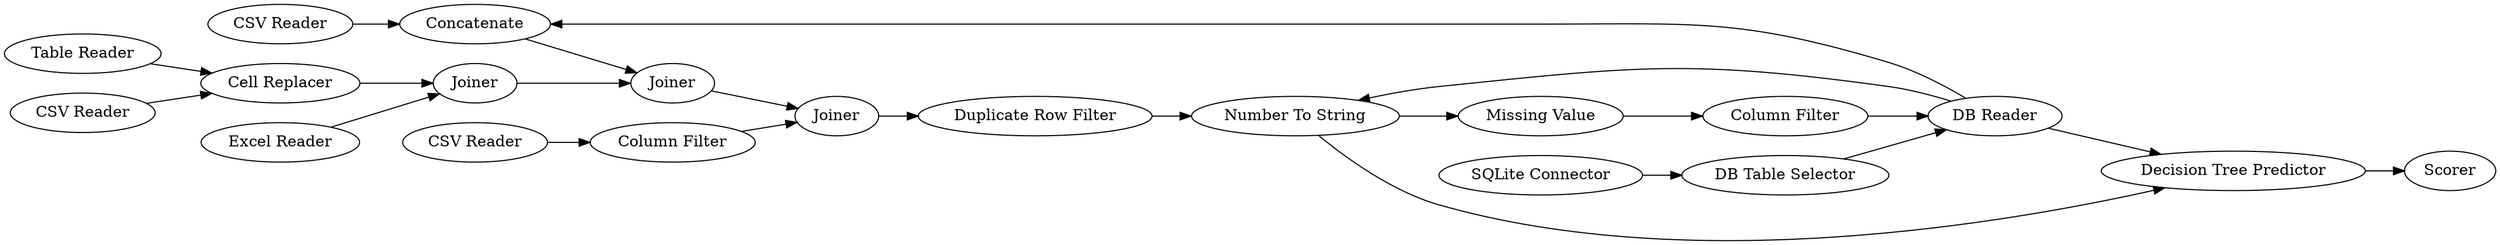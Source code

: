 digraph {
	258 -> 143
	255 -> 253
	247 -> 143
	261 -> 262
	249 -> 250
	259 -> 129
	257 -> 260
	247 -> 250
	129 -> 260
	262 -> 249
	256 -> 129
	250 -> 240
	248 -> 247
	253 -> 262
	247 -> 244
	240 -> 254
	250 -> 244
	246 -> 248
	244 -> 251
	143 -> 261
	260 -> 261
	254 -> 247
	246 [label="SQLite Connector"]
	247 [label="DB Reader"]
	259 [label="Table Reader"]
	254 [label="Column Filter"]
	256 [label="CSV Reader"]
	253 [label="Column Filter"]
	129 [label="Cell Replacer"]
	240 [label="Missing Value"]
	260 [label=Joiner]
	251 [label=Scorer]
	262 [label=Joiner]
	261 [label=Joiner]
	143 [label=Concatenate]
	244 [label="Decision Tree Predictor"]
	250 [label="Number To String"]
	257 [label="Excel Reader"]
	248 [label="DB Table Selector"]
	258 [label="CSV Reader"]
	255 [label="CSV Reader"]
	249 [label="Duplicate Row Filter"]
	rankdir=LR
}

